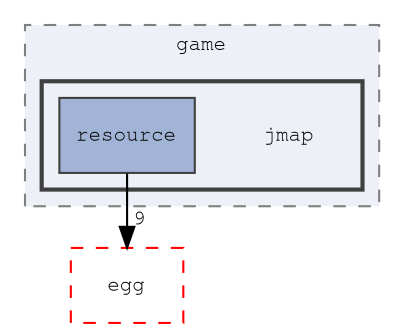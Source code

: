 digraph "source/game/jmap"
{
 // LATEX_PDF_SIZE
  edge [fontname="FreeMono",fontsize="10",labelfontname="FreeMono",labelfontsize="10"];
  node [fontname="FreeMono",fontsize="10",shape=record];
  compound=true
  subgraph clusterdir_9ea5017e8fa7189fb9af6fe82af05461 {
    graph [ bgcolor="#edf0f7", pencolor="grey50", style="filled,dashed,", label="game", fontname="FreeMono", fontsize="10", URL="dir_9ea5017e8fa7189fb9af6fe82af05461.html"]
  subgraph clusterdir_b9b5969e874220c7e87ff359f954dfec {
    graph [ bgcolor="#edf0f7", pencolor="grey25", style="filled,bold,", label="", fontname="FreeMono", fontsize="10", URL="dir_b9b5969e874220c7e87ff359f954dfec.html"]
    dir_b9b5969e874220c7e87ff359f954dfec [shape=plaintext, label="jmap"];
  dir_691efa29847cd0b6e7ecb9121f2f0038 [shape=box, label="resource", style="filled,", fillcolor="#a2b4d6", color="grey25", URL="dir_691efa29847cd0b6e7ecb9121f2f0038.html"];
  }
  }
  dir_dfa3dd376ef284b4fe91688c4c5b67ec [shape=box, label="egg", style="dashed,", fillcolor="#edf0f7", color="red", URL="dir_dfa3dd376ef284b4fe91688c4c5b67ec.html"];
  dir_691efa29847cd0b6e7ecb9121f2f0038->dir_dfa3dd376ef284b4fe91688c4c5b67ec [headlabel="9", labeldistance=1.5 headhref="dir_000016_000002.html"];
}
